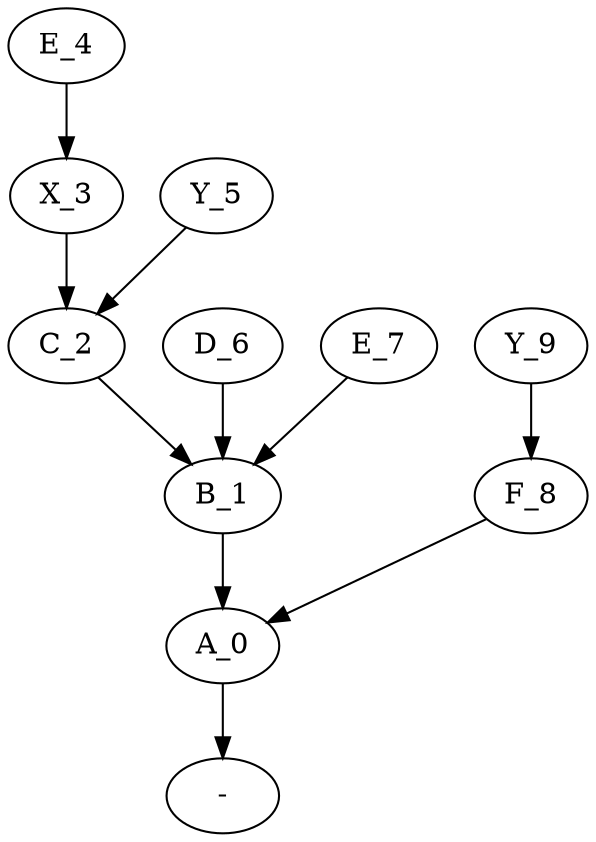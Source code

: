 strict digraph "" {
	A_0 -> "-"	[weight=10];
	B_1 -> A_0	[weight=25];
	C_2 -> B_1	[weight=20];
	X_3 -> C_2	[weight=150];
	F_8 -> A_0	[weight=5];
	E_4 -> X_3	[weight=90];
	Y_5 -> C_2	[weight=10];
	D_6 -> B_1	[weight=60];
	E_7 -> B_1	[weight=30];
	Y_9 -> F_8	[weight=500];
}
